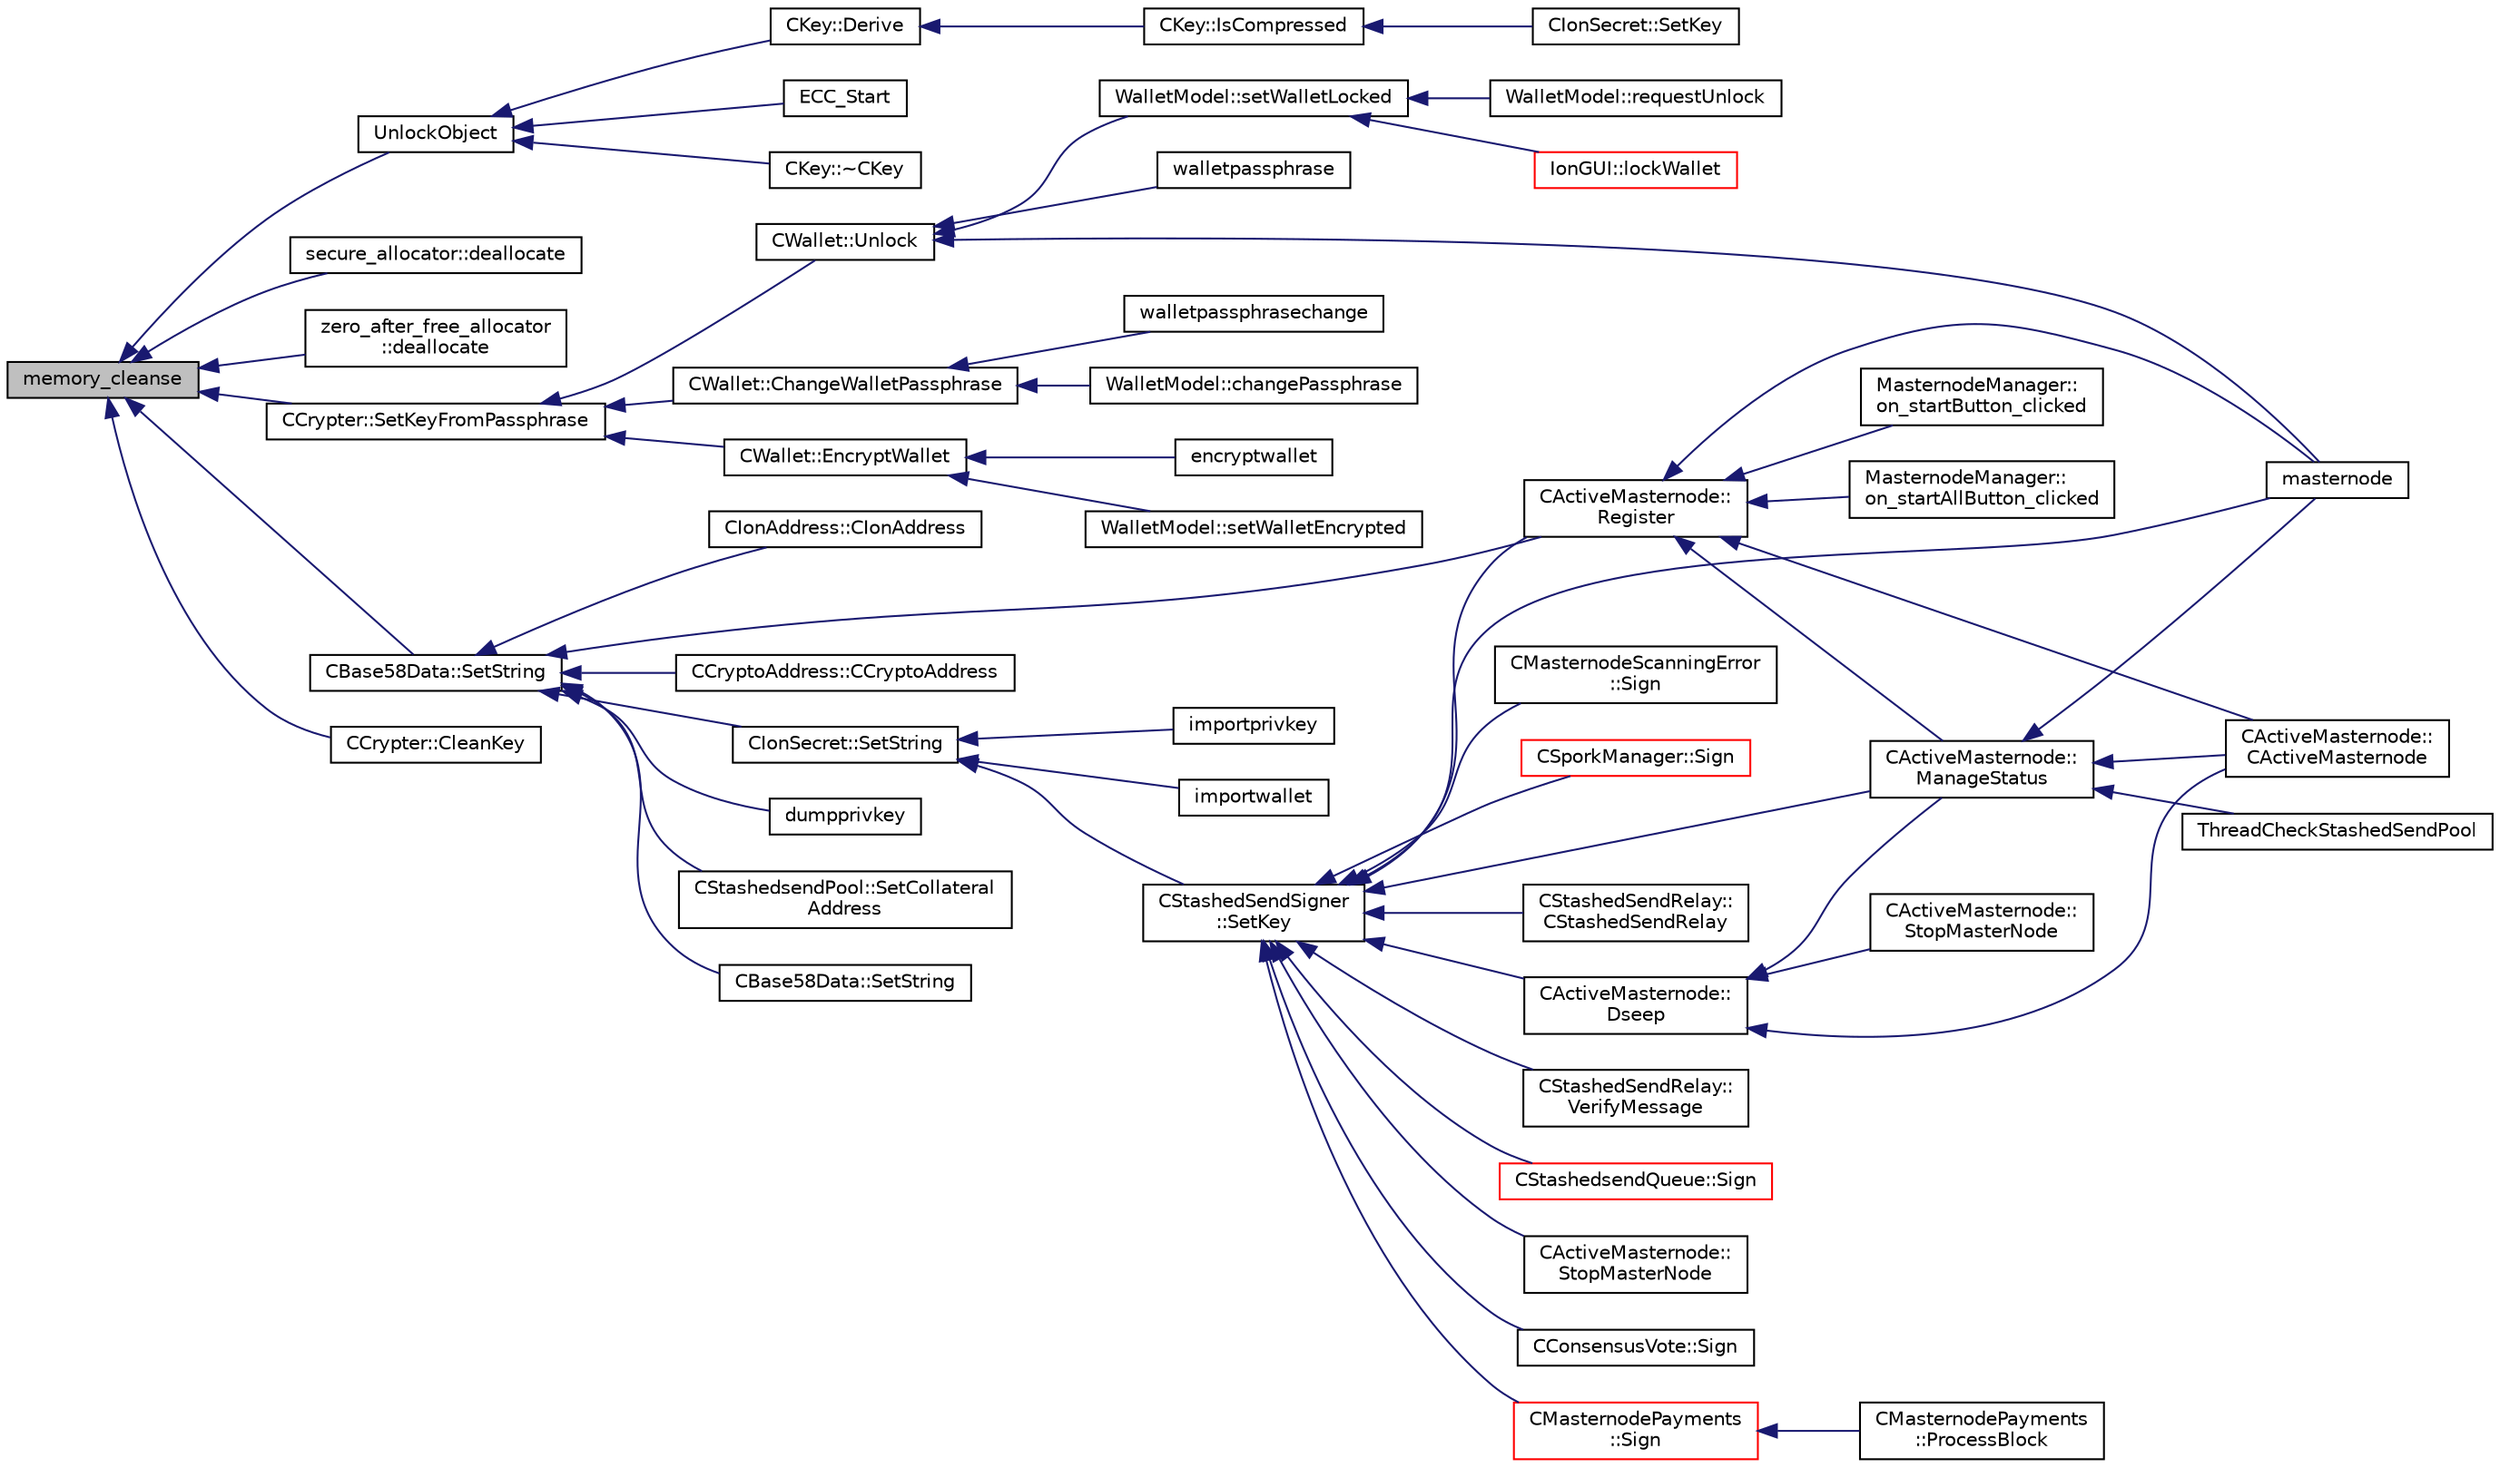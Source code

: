 digraph "memory_cleanse"
{
  edge [fontname="Helvetica",fontsize="10",labelfontname="Helvetica",labelfontsize="10"];
  node [fontname="Helvetica",fontsize="10",shape=record];
  rankdir="LR";
  Node1 [label="memory_cleanse",height=0.2,width=0.4,color="black", fillcolor="grey75", style="filled", fontcolor="black"];
  Node1 -> Node2 [dir="back",color="midnightblue",fontsize="10",style="solid",fontname="Helvetica"];
  Node2 [label="UnlockObject",height=0.2,width=0.4,color="black", fillcolor="white", style="filled",URL="$allocators_8h.html#a49577b8da0ecffd2fbc222896283004c"];
  Node2 -> Node3 [dir="back",color="midnightblue",fontsize="10",style="solid",fontname="Helvetica"];
  Node3 [label="CKey::Derive",height=0.2,width=0.4,color="black", fillcolor="white", style="filled",URL="$class_c_key.html#a5166e6f49c17c3ad47ac0fa89305307b"];
  Node3 -> Node4 [dir="back",color="midnightblue",fontsize="10",style="solid",fontname="Helvetica"];
  Node4 [label="CKey::IsCompressed",height=0.2,width=0.4,color="black", fillcolor="white", style="filled",URL="$class_c_key.html#a96b017433a65335775cf3807d73f85ce"];
  Node4 -> Node5 [dir="back",color="midnightblue",fontsize="10",style="solid",fontname="Helvetica"];
  Node5 [label="CIonSecret::SetKey",height=0.2,width=0.4,color="black", fillcolor="white", style="filled",URL="$class_c_ion_secret.html#af28cc32f79cc793418e810e8ae12e25e"];
  Node2 -> Node6 [dir="back",color="midnightblue",fontsize="10",style="solid",fontname="Helvetica"];
  Node6 [label="ECC_Start",height=0.2,width=0.4,color="black", fillcolor="white", style="filled",URL="$key_8h.html#a5ee69136607b1012d64a045ee44ccae2",tooltip="Initialize the elliptic curve support. "];
  Node2 -> Node7 [dir="back",color="midnightblue",fontsize="10",style="solid",fontname="Helvetica"];
  Node7 [label="CKey::~CKey",height=0.2,width=0.4,color="black", fillcolor="white", style="filled",URL="$class_c_key.html#a57d5b254748cef054c40f99c1c339147"];
  Node1 -> Node8 [dir="back",color="midnightblue",fontsize="10",style="solid",fontname="Helvetica"];
  Node8 [label="secure_allocator::deallocate",height=0.2,width=0.4,color="black", fillcolor="white", style="filled",URL="$structsecure__allocator.html#af86cc49185bd507b8b479e070d744eb0"];
  Node1 -> Node9 [dir="back",color="midnightblue",fontsize="10",style="solid",fontname="Helvetica"];
  Node9 [label="zero_after_free_allocator\l::deallocate",height=0.2,width=0.4,color="black", fillcolor="white", style="filled",URL="$structzero__after__free__allocator.html#a63a1610931a9656c9373bf5dce2db796"];
  Node1 -> Node10 [dir="back",color="midnightblue",fontsize="10",style="solid",fontname="Helvetica"];
  Node10 [label="CBase58Data::SetString",height=0.2,width=0.4,color="black", fillcolor="white", style="filled",URL="$class_c_base58_data.html#a250fa3bc97d03c7d87de5485c8b49b57"];
  Node10 -> Node11 [dir="back",color="midnightblue",fontsize="10",style="solid",fontname="Helvetica"];
  Node11 [label="CActiveMasternode::\lRegister",height=0.2,width=0.4,color="black", fillcolor="white", style="filled",URL="$class_c_active_masternode.html#aacd8f048772ab4f9908c11d29727063d",tooltip="Register remote Masternode. "];
  Node11 -> Node12 [dir="back",color="midnightblue",fontsize="10",style="solid",fontname="Helvetica"];
  Node12 [label="CActiveMasternode::\lManageStatus",height=0.2,width=0.4,color="black", fillcolor="white", style="filled",URL="$class_c_active_masternode.html#a8004b3b2100da7dcfedbd1e959633e51"];
  Node12 -> Node13 [dir="back",color="midnightblue",fontsize="10",style="solid",fontname="Helvetica"];
  Node13 [label="CActiveMasternode::\lCActiveMasternode",height=0.2,width=0.4,color="black", fillcolor="white", style="filled",URL="$class_c_active_masternode.html#a7ffb946d1b2aad0054d3b3efce8c0543"];
  Node12 -> Node14 [dir="back",color="midnightblue",fontsize="10",style="solid",fontname="Helvetica"];
  Node14 [label="masternode",height=0.2,width=0.4,color="black", fillcolor="white", style="filled",URL="$rpcstashedsend_8cpp.html#a30609e443aeb47c29ed0878d16b1b5e1"];
  Node12 -> Node15 [dir="back",color="midnightblue",fontsize="10",style="solid",fontname="Helvetica"];
  Node15 [label="ThreadCheckStashedSendPool",height=0.2,width=0.4,color="black", fillcolor="white", style="filled",URL="$stashedsend_8h.html#ab583ddc86effded8432ea5387f77d883"];
  Node11 -> Node13 [dir="back",color="midnightblue",fontsize="10",style="solid",fontname="Helvetica"];
  Node11 -> Node16 [dir="back",color="midnightblue",fontsize="10",style="solid",fontname="Helvetica"];
  Node16 [label="MasternodeManager::\lon_startButton_clicked",height=0.2,width=0.4,color="black", fillcolor="white", style="filled",URL="$class_masternode_manager.html#a83f5cf149fdaf6d7fce1a3378611c3f9"];
  Node11 -> Node17 [dir="back",color="midnightblue",fontsize="10",style="solid",fontname="Helvetica"];
  Node17 [label="MasternodeManager::\lon_startAllButton_clicked",height=0.2,width=0.4,color="black", fillcolor="white", style="filled",URL="$class_masternode_manager.html#aad77095fab625d3a02afa52696f64e2f"];
  Node11 -> Node14 [dir="back",color="midnightblue",fontsize="10",style="solid",fontname="Helvetica"];
  Node10 -> Node18 [dir="back",color="midnightblue",fontsize="10",style="solid",fontname="Helvetica"];
  Node18 [label="CBase58Data::SetString",height=0.2,width=0.4,color="black", fillcolor="white", style="filled",URL="$class_c_base58_data.html#a8e0cba75a3e0a5b21defaf1471d8659c"];
  Node10 -> Node19 [dir="back",color="midnightblue",fontsize="10",style="solid",fontname="Helvetica"];
  Node19 [label="CIonSecret::SetString",height=0.2,width=0.4,color="black", fillcolor="white", style="filled",URL="$class_c_ion_secret.html#a0b279b6a41b2992fae7d3f70f7977f1c"];
  Node19 -> Node20 [dir="back",color="midnightblue",fontsize="10",style="solid",fontname="Helvetica"];
  Node20 [label="importprivkey",height=0.2,width=0.4,color="black", fillcolor="white", style="filled",URL="$rpcdump_8cpp.html#a3a6fdb974fce01220a895393d444e981"];
  Node19 -> Node21 [dir="back",color="midnightblue",fontsize="10",style="solid",fontname="Helvetica"];
  Node21 [label="importwallet",height=0.2,width=0.4,color="black", fillcolor="white", style="filled",URL="$rpcdump_8cpp.html#a2566d5c9dd1938b74e70398cdb3ac5c1"];
  Node19 -> Node22 [dir="back",color="midnightblue",fontsize="10",style="solid",fontname="Helvetica"];
  Node22 [label="CStashedSendSigner\l::SetKey",height=0.2,width=0.4,color="black", fillcolor="white", style="filled",URL="$class_c_stashed_send_signer.html#a706eb86a74431f151080cb9e466fe6ce",tooltip="Set the private/public key values, returns true if successful. "];
  Node22 -> Node12 [dir="back",color="midnightblue",fontsize="10",style="solid",fontname="Helvetica"];
  Node22 -> Node23 [dir="back",color="midnightblue",fontsize="10",style="solid",fontname="Helvetica"];
  Node23 [label="CActiveMasternode::\lStopMasterNode",height=0.2,width=0.4,color="black", fillcolor="white", style="filled",URL="$class_c_active_masternode.html#aa8221b9331dba267e222a84dd5d5b00d"];
  Node22 -> Node24 [dir="back",color="midnightblue",fontsize="10",style="solid",fontname="Helvetica"];
  Node24 [label="CActiveMasternode::\lDseep",height=0.2,width=0.4,color="black", fillcolor="white", style="filled",URL="$class_c_active_masternode.html#af217e0c05aee3315421a8760db6a7a6c"];
  Node24 -> Node12 [dir="back",color="midnightblue",fontsize="10",style="solid",fontname="Helvetica"];
  Node24 -> Node25 [dir="back",color="midnightblue",fontsize="10",style="solid",fontname="Helvetica"];
  Node25 [label="CActiveMasternode::\lStopMasterNode",height=0.2,width=0.4,color="black", fillcolor="white", style="filled",URL="$class_c_active_masternode.html#a32a25010441010c267ace316e8bc8f8e"];
  Node24 -> Node13 [dir="back",color="midnightblue",fontsize="10",style="solid",fontname="Helvetica"];
  Node22 -> Node11 [dir="back",color="midnightblue",fontsize="10",style="solid",fontname="Helvetica"];
  Node22 -> Node26 [dir="back",color="midnightblue",fontsize="10",style="solid",fontname="Helvetica"];
  Node26 [label="CConsensusVote::Sign",height=0.2,width=0.4,color="black", fillcolor="white", style="filled",URL="$class_c_consensus_vote.html#a687495887aa75f5d5bb70f93ecb820d0"];
  Node22 -> Node27 [dir="back",color="midnightblue",fontsize="10",style="solid",fontname="Helvetica"];
  Node27 [label="CMasternodePayments\l::Sign",height=0.2,width=0.4,color="red", fillcolor="white", style="filled",URL="$class_c_masternode_payments.html#a7d04afdf936b8de605ab6f478c7fad51"];
  Node27 -> Node28 [dir="back",color="midnightblue",fontsize="10",style="solid",fontname="Helvetica"];
  Node28 [label="CMasternodePayments\l::ProcessBlock",height=0.2,width=0.4,color="black", fillcolor="white", style="filled",URL="$class_c_masternode_payments.html#aa23dfbc148f10f601e9771bfcffea441"];
  Node22 -> Node30 [dir="back",color="midnightblue",fontsize="10",style="solid",fontname="Helvetica"];
  Node30 [label="CMasternodeScanningError\l::Sign",height=0.2,width=0.4,color="black", fillcolor="white", style="filled",URL="$class_c_masternode_scanning_error.html#afdc8ec9b08767cdf3c6a6cc819af7d09"];
  Node22 -> Node14 [dir="back",color="midnightblue",fontsize="10",style="solid",fontname="Helvetica"];
  Node22 -> Node31 [dir="back",color="midnightblue",fontsize="10",style="solid",fontname="Helvetica"];
  Node31 [label="CSporkManager::Sign",height=0.2,width=0.4,color="red", fillcolor="white", style="filled",URL="$class_c_spork_manager.html#adf1b5d40f378c4bd3a5ea31905b11f30"];
  Node22 -> Node37 [dir="back",color="midnightblue",fontsize="10",style="solid",fontname="Helvetica"];
  Node37 [label="CStashedSendRelay::\lCStashedSendRelay",height=0.2,width=0.4,color="black", fillcolor="white", style="filled",URL="$class_c_stashed_send_relay.html#ac4f08ff3af1c8730a259abe6dc0972f5"];
  Node22 -> Node38 [dir="back",color="midnightblue",fontsize="10",style="solid",fontname="Helvetica"];
  Node38 [label="CStashedSendRelay::\lVerifyMessage",height=0.2,width=0.4,color="black", fillcolor="white", style="filled",URL="$class_c_stashed_send_relay.html#afbd1e6eeec3e89109d9fcb0d899da517"];
  Node22 -> Node39 [dir="back",color="midnightblue",fontsize="10",style="solid",fontname="Helvetica"];
  Node39 [label="CStashedsendQueue::Sign",height=0.2,width=0.4,color="red", fillcolor="white", style="filled",URL="$class_c_stashedsend_queue.html#a781354a3071b29fbf76df2353919933c",tooltip="Sign this Stashedsend transaction. "];
  Node10 -> Node41 [dir="back",color="midnightblue",fontsize="10",style="solid",fontname="Helvetica"];
  Node41 [label="CIonAddress::CIonAddress",height=0.2,width=0.4,color="black", fillcolor="white", style="filled",URL="$class_c_ion_address.html#a4ff76f46c2e7907276b78353632d1b8e"];
  Node10 -> Node42 [dir="back",color="midnightblue",fontsize="10",style="solid",fontname="Helvetica"];
  Node42 [label="CCryptoAddress::CCryptoAddress",height=0.2,width=0.4,color="black", fillcolor="white", style="filled",URL="$class_c_crypto_address.html#abd50156a768f8e24ce3ad99544e4d905"];
  Node10 -> Node43 [dir="back",color="midnightblue",fontsize="10",style="solid",fontname="Helvetica"];
  Node43 [label="dumpprivkey",height=0.2,width=0.4,color="black", fillcolor="white", style="filled",URL="$rpcdump_8cpp.html#a4010fb238298e15c540d3e5ecd60f858"];
  Node10 -> Node44 [dir="back",color="midnightblue",fontsize="10",style="solid",fontname="Helvetica"];
  Node44 [label="CStashedsendPool::SetCollateral\lAddress",height=0.2,width=0.4,color="black", fillcolor="white", style="filled",URL="$class_c_stashedsend_pool.html#a562858f74088b5b506c399c353efee5b"];
  Node1 -> Node45 [dir="back",color="midnightblue",fontsize="10",style="solid",fontname="Helvetica"];
  Node45 [label="CCrypter::SetKeyFromPassphrase",height=0.2,width=0.4,color="black", fillcolor="white", style="filled",URL="$class_c_crypter.html#a5368279e4a1549d3c1d15d8aa2179708"];
  Node45 -> Node46 [dir="back",color="midnightblue",fontsize="10",style="solid",fontname="Helvetica"];
  Node46 [label="CWallet::Unlock",height=0.2,width=0.4,color="black", fillcolor="white", style="filled",URL="$class_c_wallet.html#a654ae5a3a7c4c7c7bfd271f108781b40"];
  Node46 -> Node47 [dir="back",color="midnightblue",fontsize="10",style="solid",fontname="Helvetica"];
  Node47 [label="WalletModel::setWalletLocked",height=0.2,width=0.4,color="black", fillcolor="white", style="filled",URL="$class_wallet_model.html#a5a8b65bfaecb0813d64c733f4f34f090"];
  Node47 -> Node48 [dir="back",color="midnightblue",fontsize="10",style="solid",fontname="Helvetica"];
  Node48 [label="IonGUI::lockWallet",height=0.2,width=0.4,color="red", fillcolor="white", style="filled",URL="$class_ion_g_u_i.html#abfbef460c97022eea4d5e2dec1887ba0"];
  Node47 -> Node53 [dir="back",color="midnightblue",fontsize="10",style="solid",fontname="Helvetica"];
  Node53 [label="WalletModel::requestUnlock",height=0.2,width=0.4,color="black", fillcolor="white", style="filled",URL="$class_wallet_model.html#ae98eaede9493625ce778a0a873b3d124"];
  Node46 -> Node14 [dir="back",color="midnightblue",fontsize="10",style="solid",fontname="Helvetica"];
  Node46 -> Node54 [dir="back",color="midnightblue",fontsize="10",style="solid",fontname="Helvetica"];
  Node54 [label="walletpassphrase",height=0.2,width=0.4,color="black", fillcolor="white", style="filled",URL="$rpcwallet_8cpp.html#a733f7c70e7c18783935e6de9643c0086"];
  Node45 -> Node55 [dir="back",color="midnightblue",fontsize="10",style="solid",fontname="Helvetica"];
  Node55 [label="CWallet::ChangeWalletPassphrase",height=0.2,width=0.4,color="black", fillcolor="white", style="filled",URL="$class_c_wallet.html#a4abcec3066e7c462f4564c159fc15031"];
  Node55 -> Node56 [dir="back",color="midnightblue",fontsize="10",style="solid",fontname="Helvetica"];
  Node56 [label="WalletModel::changePassphrase",height=0.2,width=0.4,color="black", fillcolor="white", style="filled",URL="$class_wallet_model.html#a67ebff3f267b5c9973c0465184c085a4"];
  Node55 -> Node57 [dir="back",color="midnightblue",fontsize="10",style="solid",fontname="Helvetica"];
  Node57 [label="walletpassphrasechange",height=0.2,width=0.4,color="black", fillcolor="white", style="filled",URL="$rpcwallet_8cpp.html#a84ad884957e24688433be32a9ca70933"];
  Node45 -> Node58 [dir="back",color="midnightblue",fontsize="10",style="solid",fontname="Helvetica"];
  Node58 [label="CWallet::EncryptWallet",height=0.2,width=0.4,color="black", fillcolor="white", style="filled",URL="$class_c_wallet.html#ab34fe5bf771619dcbe22a65f013e5469"];
  Node58 -> Node59 [dir="back",color="midnightblue",fontsize="10",style="solid",fontname="Helvetica"];
  Node59 [label="WalletModel::setWalletEncrypted",height=0.2,width=0.4,color="black", fillcolor="white", style="filled",URL="$class_wallet_model.html#a444340830badcd48e3a4dd6b03d9c4d7"];
  Node58 -> Node60 [dir="back",color="midnightblue",fontsize="10",style="solid",fontname="Helvetica"];
  Node60 [label="encryptwallet",height=0.2,width=0.4,color="black", fillcolor="white", style="filled",URL="$rpcwallet_8cpp.html#a5fb49bac2748015a256c63e9f8ccc539"];
  Node1 -> Node61 [dir="back",color="midnightblue",fontsize="10",style="solid",fontname="Helvetica"];
  Node61 [label="CCrypter::CleanKey",height=0.2,width=0.4,color="black", fillcolor="white", style="filled",URL="$class_c_crypter.html#a6910b4cff4ee40e33fbb3789dc12c139"];
}

